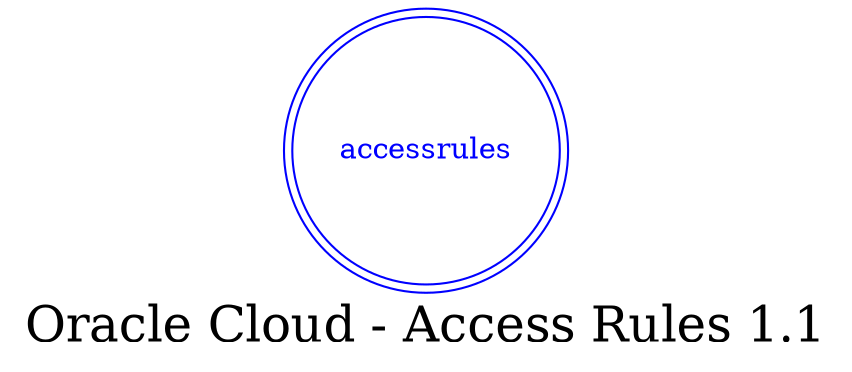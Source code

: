 digraph LexiconGraph {
graph[label="Oracle Cloud - Access Rules 1.1", fontsize=24]
splines=true
"accessrules" [color=blue, fontcolor=blue, shape=doublecircle]
}
